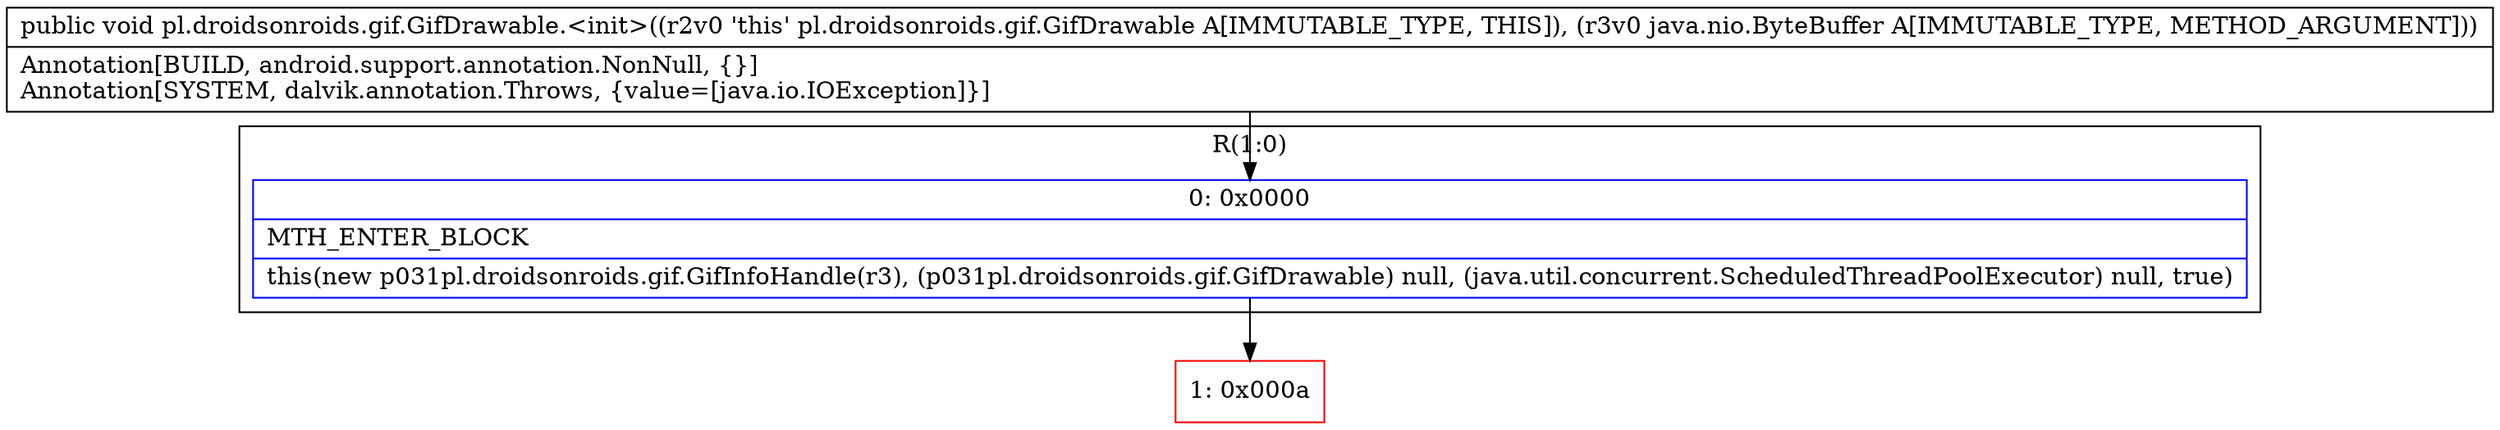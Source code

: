 digraph "CFG forpl.droidsonroids.gif.GifDrawable.\<init\>(Ljava\/nio\/ByteBuffer;)V" {
subgraph cluster_Region_409736771 {
label = "R(1:0)";
node [shape=record,color=blue];
Node_0 [shape=record,label="{0\:\ 0x0000|MTH_ENTER_BLOCK\l|this(new p031pl.droidsonroids.gif.GifInfoHandle(r3), (p031pl.droidsonroids.gif.GifDrawable) null, (java.util.concurrent.ScheduledThreadPoolExecutor) null, true)\l}"];
}
Node_1 [shape=record,color=red,label="{1\:\ 0x000a}"];
MethodNode[shape=record,label="{public void pl.droidsonroids.gif.GifDrawable.\<init\>((r2v0 'this' pl.droidsonroids.gif.GifDrawable A[IMMUTABLE_TYPE, THIS]), (r3v0 java.nio.ByteBuffer A[IMMUTABLE_TYPE, METHOD_ARGUMENT]))  | Annotation[BUILD, android.support.annotation.NonNull, \{\}]\lAnnotation[SYSTEM, dalvik.annotation.Throws, \{value=[java.io.IOException]\}]\l}"];
MethodNode -> Node_0;
Node_0 -> Node_1;
}

